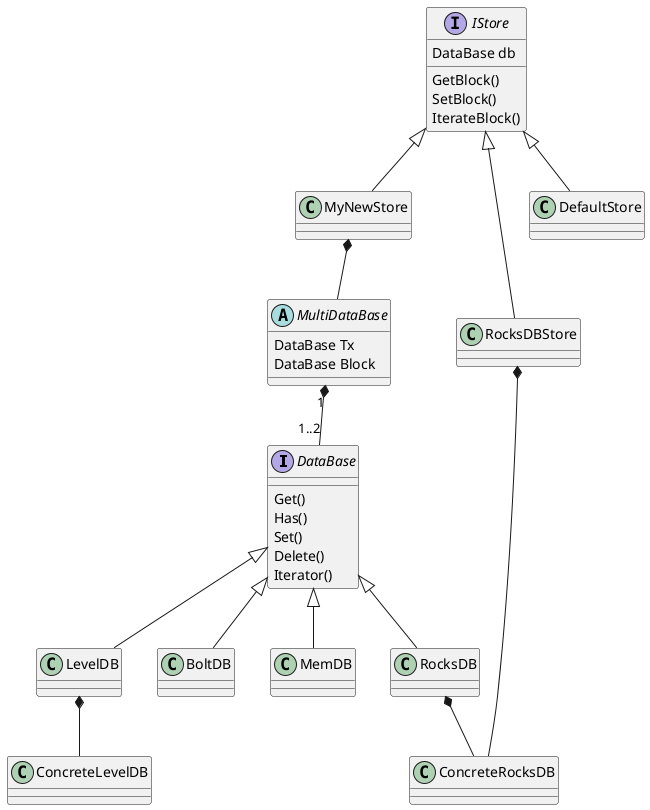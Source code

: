 @startuml
'https://plantuml.com/class-diagram
interface DataBase {
    Get()
    Has()
    Set()
    Delete()
    Iterator()
}

class RocksDB
class LevelDB
class BoltDB
class MemDB

DataBase <|-- RocksDB
DataBase <|-- LevelDB
DataBase <|-- BoltDB
DataBase <|-- MemDB

abstract class MultiDataBase {
    DataBase Tx
    DataBase Block
}

interface IStore {
    DataBase db
    GetBlock()
    SetBlock()
    IterateBlock()
}

class MyNewStore{
}

class ConcreteRocksDB
class ConcreteLevelDB

RocksDB *-- ConcreteRocksDB
LevelDB *-- ConcreteLevelDB

MultiDataBase "1" *-- "1..2" DataBase
IStore <|-- MyNewStore
MyNewStore *-- MultiDataBase
IStore <|-- RocksDBStore
RocksDBStore *-- ConcreteRocksDB
IStore <|-- DefaultStore


'interface IStore
'class RocksDBStore
'class MonoRocksDBStore


'abstract class AbstractList
'abstract AbstractCollection
'interface List
'interface Collection
'
'List <|-- AbstractList
'Collection <|-- AbstractCollection
'
'Collection <|- List
'AbstractCollection <|- AbstractList
'AbstractList <|-- ArrayList
'
'class ArrayList {
'Object[] elementData
'size()
'}
'
'enum TimeUnit {
'DAYS
'HOURS
'MINUTES
'}

@enduml
